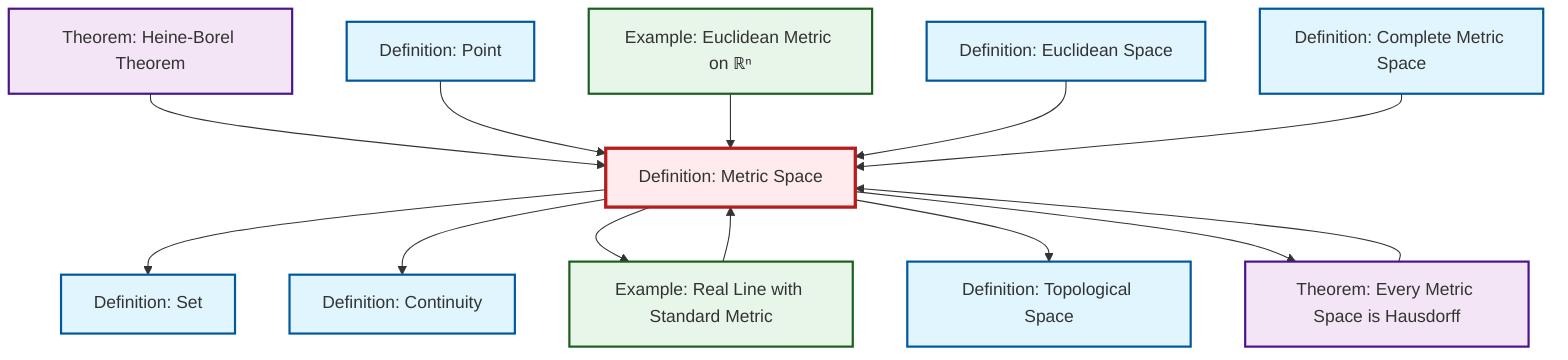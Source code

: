graph TD
    classDef definition fill:#e1f5fe,stroke:#01579b,stroke-width:2px
    classDef theorem fill:#f3e5f5,stroke:#4a148c,stroke-width:2px
    classDef axiom fill:#fff3e0,stroke:#e65100,stroke-width:2px
    classDef example fill:#e8f5e9,stroke:#1b5e20,stroke-width:2px
    classDef current fill:#ffebee,stroke:#b71c1c,stroke-width:3px
    thm-heine-borel["Theorem: Heine-Borel Theorem"]:::theorem
    def-point["Definition: Point"]:::definition
    def-topological-space["Definition: Topological Space"]:::definition
    def-continuity["Definition: Continuity"]:::definition
    ex-euclidean-metric["Example: Euclidean Metric on ℝⁿ"]:::example
    def-metric-space["Definition: Metric Space"]:::definition
    def-complete-metric-space["Definition: Complete Metric Space"]:::definition
    def-set["Definition: Set"]:::definition
    thm-metric-hausdorff["Theorem: Every Metric Space is Hausdorff"]:::theorem
    def-euclidean-space["Definition: Euclidean Space"]:::definition
    ex-real-line-metric["Example: Real Line with Standard Metric"]:::example
    def-metric-space --> def-set
    thm-heine-borel --> def-metric-space
    thm-metric-hausdorff --> def-metric-space
    ex-real-line-metric --> def-metric-space
    def-point --> def-metric-space
    ex-euclidean-metric --> def-metric-space
    def-metric-space --> def-continuity
    def-metric-space --> ex-real-line-metric
    def-euclidean-space --> def-metric-space
    def-metric-space --> def-topological-space
    def-metric-space --> thm-metric-hausdorff
    def-complete-metric-space --> def-metric-space
    class def-metric-space current